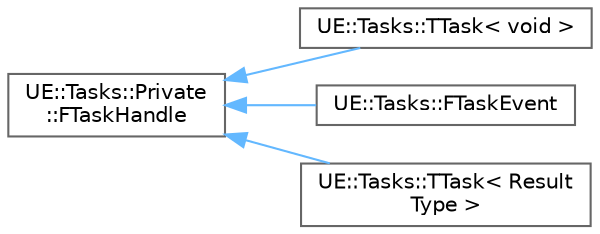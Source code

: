 digraph "Graphical Class Hierarchy"
{
 // INTERACTIVE_SVG=YES
 // LATEX_PDF_SIZE
  bgcolor="transparent";
  edge [fontname=Helvetica,fontsize=10,labelfontname=Helvetica,labelfontsize=10];
  node [fontname=Helvetica,fontsize=10,shape=box,height=0.2,width=0.4];
  rankdir="LR";
  Node0 [id="Node000000",label="UE::Tasks::Private\l::FTaskHandle",height=0.2,width=0.4,color="grey40", fillcolor="white", style="filled",URL="$d5/d7b/classUE_1_1Tasks_1_1Private_1_1FTaskHandle.html",tooltip=" "];
  Node0 -> Node1 [id="edge9751_Node000000_Node000001",dir="back",color="steelblue1",style="solid",tooltip=" "];
  Node1 [id="Node000001",label="UE::Tasks::TTask\< void \>",height=0.2,width=0.4,color="grey40", fillcolor="white", style="filled",URL="$d4/d84/classUE_1_1Tasks_1_1TTask_3_01void_01_4.html",tooltip=" "];
  Node0 -> Node2 [id="edge9752_Node000000_Node000002",dir="back",color="steelblue1",style="solid",tooltip=" "];
  Node2 [id="Node000002",label="UE::Tasks::FTaskEvent",height=0.2,width=0.4,color="grey40", fillcolor="white", style="filled",URL="$d4/dc6/classUE_1_1Tasks_1_1FTaskEvent.html",tooltip=" "];
  Node0 -> Node3 [id="edge9753_Node000000_Node000003",dir="back",color="steelblue1",style="solid",tooltip=" "];
  Node3 [id="Node000003",label="UE::Tasks::TTask\< Result\lType \>",height=0.2,width=0.4,color="grey40", fillcolor="white", style="filled",URL="$d2/d4e/classUE_1_1Tasks_1_1TTask.html",tooltip=" "];
}
